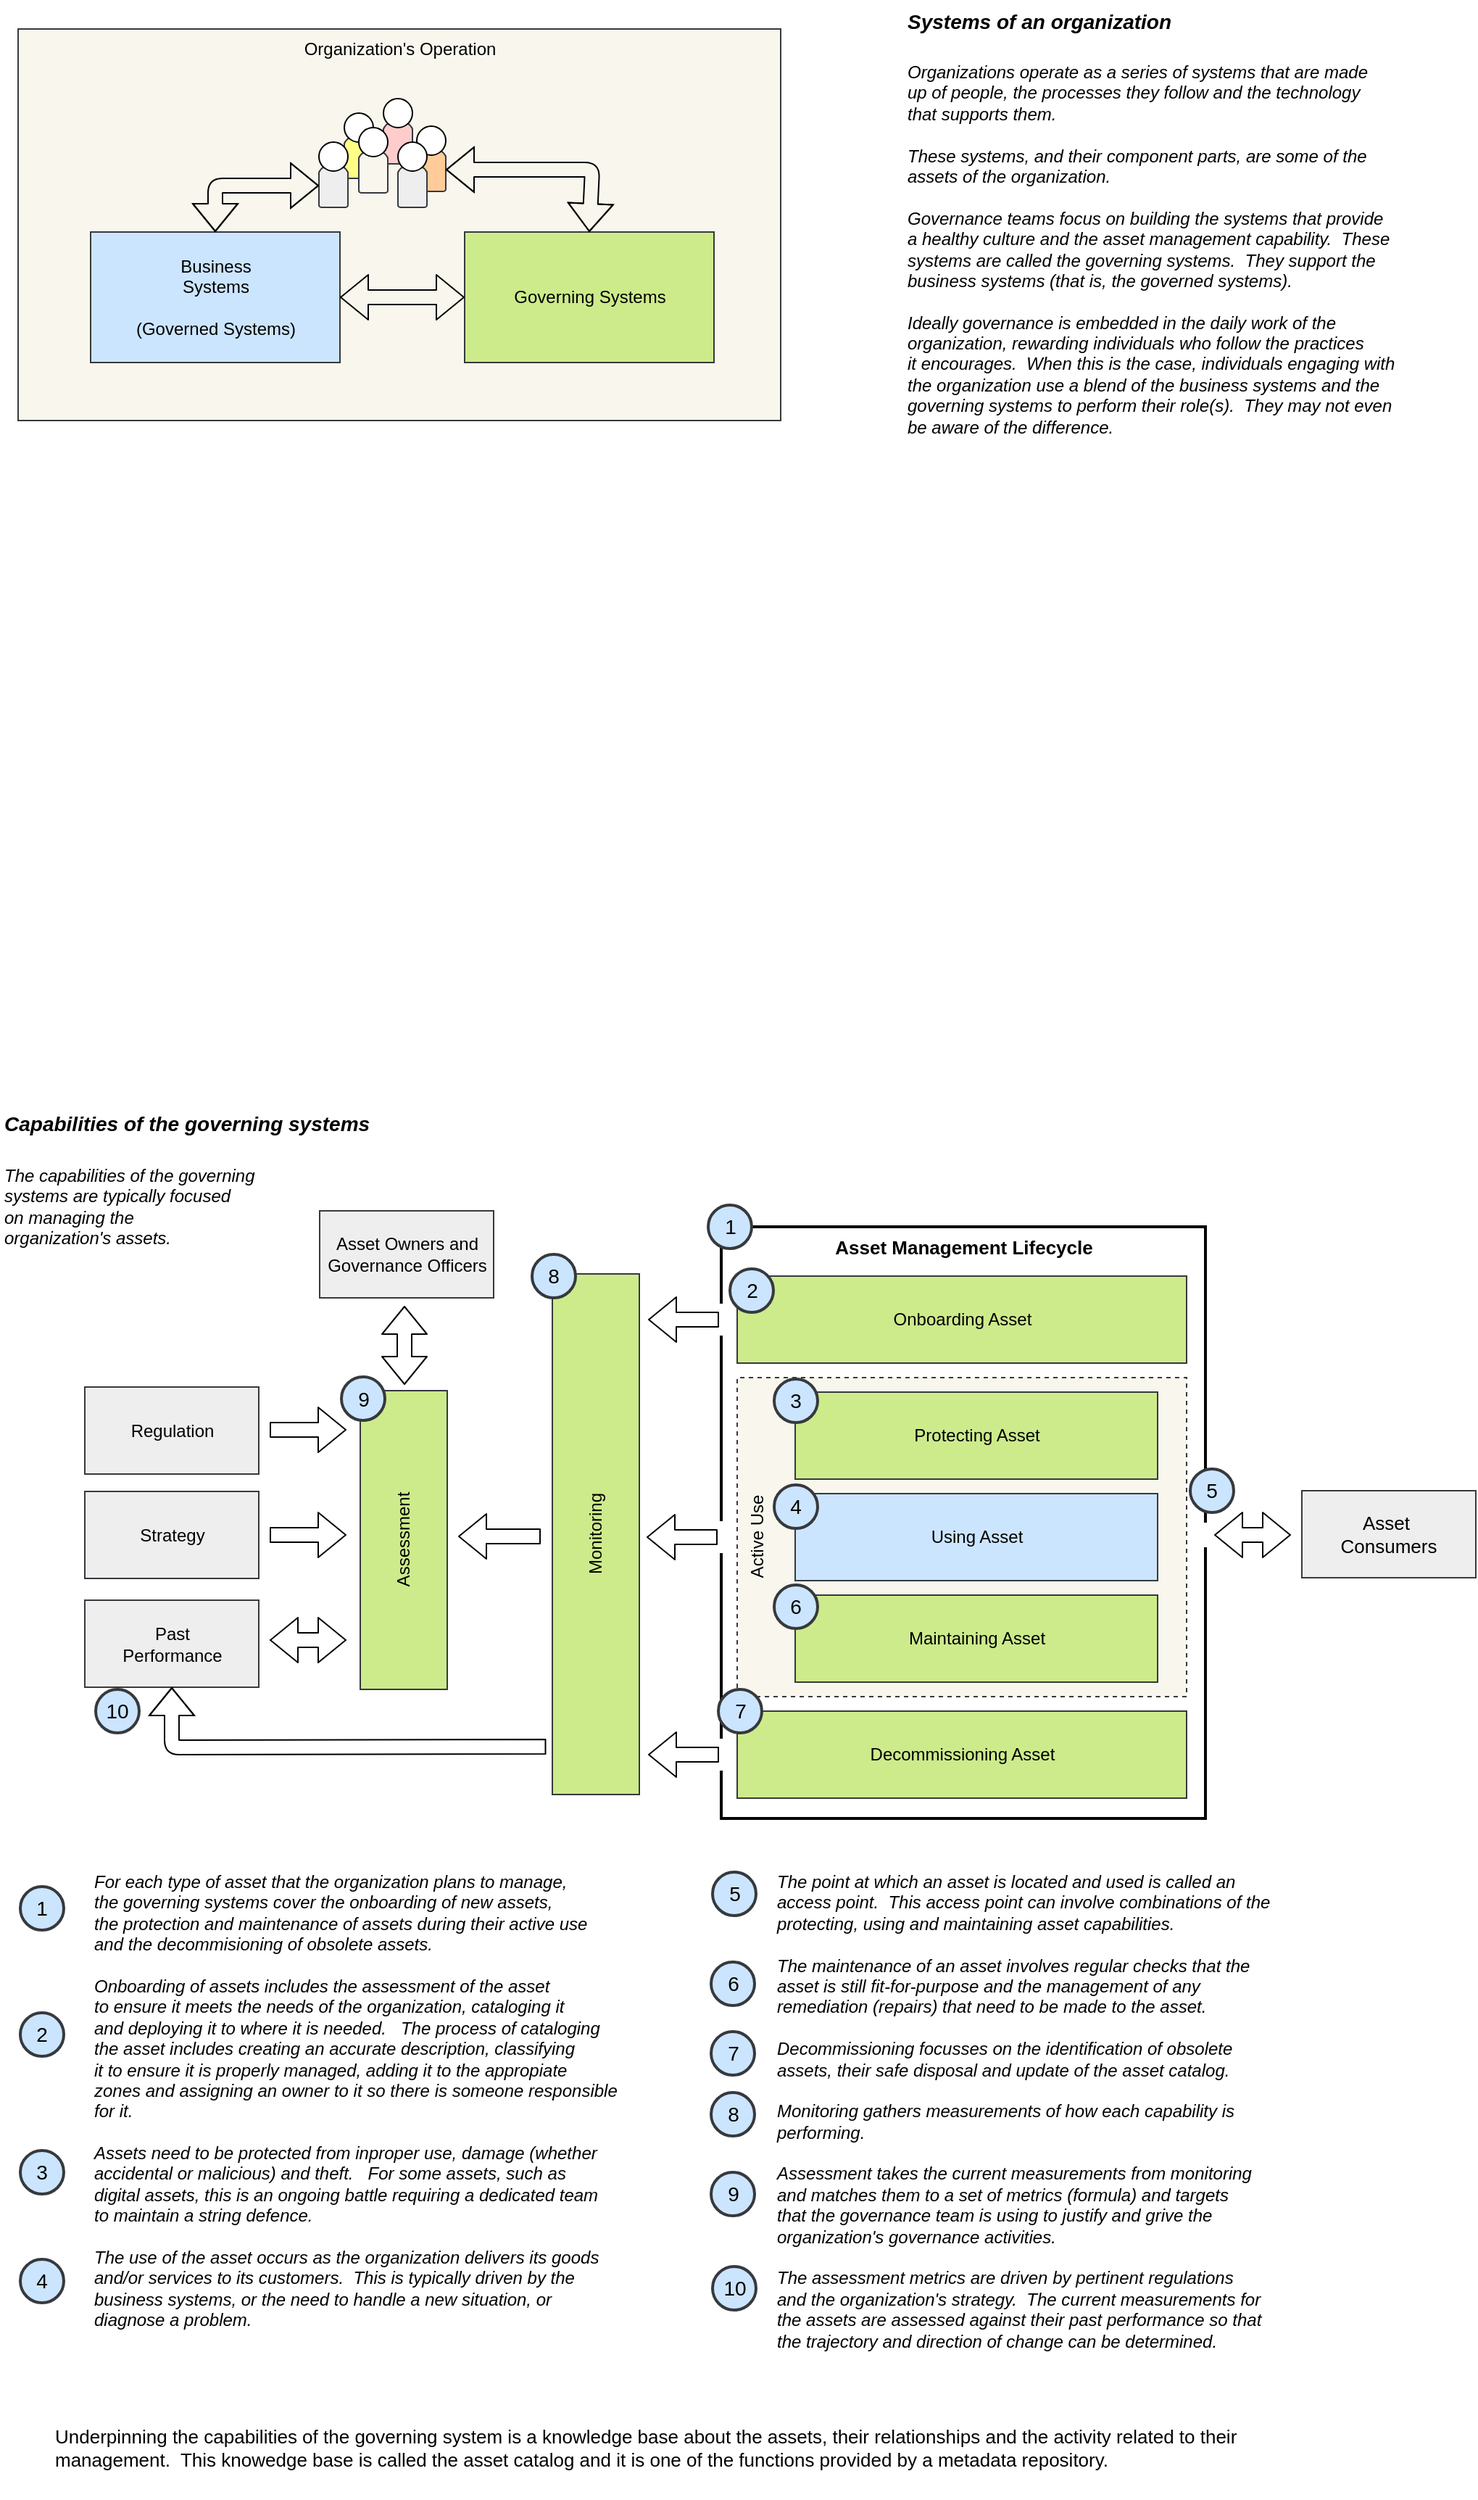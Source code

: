 <mxfile version="10.6.8" type="device"><diagram id="cwE5xwwOOSjMyfCHXkAS" name="Inside Governing Systems"><mxGraphModel dx="1078" dy="-1662" grid="1" gridSize="10" guides="1" tooltips="1" connect="1" arrows="1" fold="1" page="1" pageScale="1" pageWidth="1169" pageHeight="827" math="0" shadow="0"><root><mxCell id="0"/><mxCell id="1" parent="0"/><mxCell id="BjvAErjc32F0_yXWvWnv-163" value="" style="shape=flexArrow;endArrow=classic;startArrow=classic;html=1;strokeColor=#000000;fontSize=13;entryX=0.5;entryY=0;entryDx=0;entryDy=0;" parent="1" source="BjvAErjc32F0_yXWvWnv-166" target="BjvAErjc32F0_yXWvWnv-165" edge="1"><mxGeometry width="50" height="50" relative="1" as="geometry"><mxPoint x="192.5" y="4140.5" as="sourcePoint"/><mxPoint x="242.5" y="4090.5" as="targetPoint"/></mxGeometry></mxCell><mxCell id="BjvAErjc32F0_yXWvWnv-165" value="" style="rounded=0;whiteSpace=wrap;html=1;strokeColor=none;strokeWidth=1;fontSize=13;align=center;" parent="1" vertex="1"><mxGeometry x="356" y="3535" width="40" height="20" as="geometry"/></mxCell><mxCell id="BjvAErjc32F0_yXWvWnv-166" value="" style="rounded=0;whiteSpace=wrap;html=1;strokeColor=none;strokeWidth=1;fontSize=13;align=center;" parent="1" vertex="1"><mxGeometry x="356" y="3460.5" width="40" height="20" as="geometry"/></mxCell><mxCell id="BjvAErjc32F0_yXWvWnv-161" value="Asset Management Lifecycle" style="rounded=0;whiteSpace=wrap;html=1;strokeColor=#000000;strokeWidth=2;fontSize=13;align=center;verticalAlign=top;fontStyle=1" parent="1" vertex="1"><mxGeometry x="594.5" y="3426" width="334" height="408" as="geometry"/></mxCell><mxCell id="BjvAErjc32F0_yXWvWnv-126" value="Organization's Operation" style="rounded=0;whiteSpace=wrap;html=1;strokeColor=#36393d;strokeWidth=1;verticalAlign=top;fillColor=#f9f7ed;" parent="1" vertex="1"><mxGeometry x="109.5" y="2600" width="526" height="270" as="geometry"/></mxCell><mxCell id="BjvAErjc32F0_yXWvWnv-67" value="" style="strokeWidth=1;html=1;shape=mxgraph.flowchart.delay;whiteSpace=wrap;rotation=-90;fillColor=#ffcc99;strokeColor=#36393d;" parent="1" vertex="1"><mxGeometry x="379.5" y="2687" width="30" height="20" as="geometry"/></mxCell><mxCell id="BjvAErjc32F0_yXWvWnv-68" value="" style="ellipse;whiteSpace=wrap;html=1;aspect=fixed;strokeColor=#000000;" parent="1" vertex="1"><mxGeometry x="384.5" y="2667" width="20" height="20" as="geometry"/></mxCell><mxCell id="BjvAErjc32F0_yXWvWnv-63" value="" style="strokeWidth=1;html=1;shape=mxgraph.flowchart.delay;whiteSpace=wrap;rotation=-90;fillColor=#ffcccc;strokeColor=#36393d;" parent="1" vertex="1"><mxGeometry x="356.5" y="2668" width="30" height="20" as="geometry"/></mxCell><mxCell id="BjvAErjc32F0_yXWvWnv-64" value="" style="ellipse;whiteSpace=wrap;html=1;aspect=fixed;strokeColor=#000000;" parent="1" vertex="1"><mxGeometry x="361.5" y="2648" width="20" height="20" as="geometry"/></mxCell><mxCell id="BjvAErjc32F0_yXWvWnv-50" value="" style="rounded=0;whiteSpace=wrap;html=1;rotation=-90;strokeColor=none;" parent="1" vertex="1"><mxGeometry x="589.5" y="3482.5" width="22" height="15" as="geometry"/></mxCell><mxCell id="BjvAErjc32F0_yXWvWnv-51" value="" style="shape=flexArrow;endArrow=classic;html=1;entryX=0.5;entryY=1;entryDx=0;entryDy=0;exitX=0.5;exitY=0;exitDx=0;exitDy=0;strokeColor=#000000;" parent="1" source="BjvAErjc32F0_yXWvWnv-50" target="BjvAErjc32F0_yXWvWnv-52" edge="1"><mxGeometry width="50" height="50" relative="1" as="geometry"><mxPoint x="556.5" y="3371" as="sourcePoint"/><mxPoint x="613.5" y="3371" as="targetPoint"/></mxGeometry></mxCell><mxCell id="BjvAErjc32F0_yXWvWnv-52" value="" style="rounded=0;whiteSpace=wrap;html=1;rotation=-90;strokeColor=none;" parent="1" vertex="1"><mxGeometry x="525.5" y="3482.5" width="22" height="15" as="geometry"/></mxCell><mxCell id="BjvAErjc32F0_yXWvWnv-47" value="" style="rounded=0;whiteSpace=wrap;html=1;rotation=-90;strokeColor=none;" parent="1" vertex="1"><mxGeometry x="588.5" y="3632.5" width="22" height="15" as="geometry"/></mxCell><mxCell id="BjvAErjc32F0_yXWvWnv-48" value="" style="shape=flexArrow;endArrow=classic;html=1;entryX=0.5;entryY=1;entryDx=0;entryDy=0;exitX=0.5;exitY=0;exitDx=0;exitDy=0;strokeColor=#000000;" parent="1" source="BjvAErjc32F0_yXWvWnv-47" target="BjvAErjc32F0_yXWvWnv-49" edge="1"><mxGeometry width="50" height="50" relative="1" as="geometry"><mxPoint x="555.5" y="3521" as="sourcePoint"/><mxPoint x="612.5" y="3521" as="targetPoint"/></mxGeometry></mxCell><mxCell id="BjvAErjc32F0_yXWvWnv-49" value="" style="rounded=0;whiteSpace=wrap;html=1;rotation=-90;strokeColor=none;" parent="1" vertex="1"><mxGeometry x="524.5" y="3632.5" width="22" height="15" as="geometry"/></mxCell><mxCell id="BjvAErjc32F0_yXWvWnv-17" value="" style="rounded=0;whiteSpace=wrap;html=1;rotation=-90;strokeColor=none;" parent="1" vertex="1"><mxGeometry x="260.5" y="3632" width="290" height="15" as="geometry"/></mxCell><mxCell id="BjvAErjc32F0_yXWvWnv-18" value="" style="rounded=0;whiteSpace=wrap;html=1;rotation=-90;strokeColor=none;" parent="1" vertex="1"><mxGeometry x="332.5" y="3632" width="290" height="15" as="geometry"/></mxCell><mxCell id="BjvAErjc32F0_yXWvWnv-31" value="" style="rounded=0;whiteSpace=wrap;html=1;rotation=-90;strokeColor=none;" parent="1" vertex="1"><mxGeometry x="589.5" y="3782.5" width="22" height="15" as="geometry"/></mxCell><mxCell id="BjvAErjc32F0_yXWvWnv-32" value="" style="shape=flexArrow;endArrow=classic;html=1;entryX=0.5;entryY=1;entryDx=0;entryDy=0;exitX=0.5;exitY=0;exitDx=0;exitDy=0;strokeColor=#000000;" parent="1" source="BjvAErjc32F0_yXWvWnv-31" target="BjvAErjc32F0_yXWvWnv-33" edge="1"><mxGeometry width="50" height="50" relative="1" as="geometry"><mxPoint x="556.5" y="3671" as="sourcePoint"/><mxPoint x="613.5" y="3671" as="targetPoint"/></mxGeometry></mxCell><mxCell id="BjvAErjc32F0_yXWvWnv-33" value="" style="rounded=0;whiteSpace=wrap;html=1;rotation=-90;strokeColor=none;" parent="1" vertex="1"><mxGeometry x="525.5" y="3782.5" width="22" height="15" as="geometry"/></mxCell><mxCell id="BjvAErjc32F0_yXWvWnv-9" value="" style="rounded=0;whiteSpace=wrap;html=1;rotation=-90;strokeColor=none;" parent="1" vertex="1"><mxGeometry x="130.5" y="3631" width="290" height="15" as="geometry"/></mxCell><mxCell id="BjvAErjc32F0_yXWvWnv-1" value="Onboarding Asset" style="rounded=0;whiteSpace=wrap;html=1;fillColor=#cdeb8b;strokeColor=#36393d;" parent="1" vertex="1"><mxGeometry x="605.5" y="3460" width="310" height="60" as="geometry"/></mxCell><mxCell id="BjvAErjc32F0_yXWvWnv-2" value="Decommissioning Asset" style="rounded=0;whiteSpace=wrap;html=1;fillColor=#cdeb8b;strokeColor=#36393d;" parent="1" vertex="1"><mxGeometry x="605.5" y="3760" width="310" height="60" as="geometry"/></mxCell><mxCell id="BjvAErjc32F0_yXWvWnv-3" value="Active Use" style="rounded=0;whiteSpace=wrap;html=1;verticalAlign=top;dashed=1;rotation=-90;fillColor=#f9f7ed;strokeColor=#36393d;" parent="1" vertex="1"><mxGeometry x="650.5" y="3485" width="220" height="310" as="geometry"/></mxCell><mxCell id="BjvAErjc32F0_yXWvWnv-5" value="" style="shape=flexArrow;endArrow=classic;html=1;entryX=0.75;entryY=0;entryDx=0;entryDy=0;exitX=0.75;exitY=1;exitDx=0;exitDy=0;" parent="1" source="BjvAErjc32F0_yXWvWnv-9" target="BjvAErjc32F0_yXWvWnv-12" edge="1"><mxGeometry width="50" height="50" relative="1" as="geometry"><mxPoint x="348.5" y="3853.5" as="sourcePoint"/><mxPoint x="398.5" y="3803.5" as="targetPoint"/></mxGeometry></mxCell><mxCell id="BjvAErjc32F0_yXWvWnv-6" value="Regulation" style="rounded=0;whiteSpace=wrap;html=1;fillColor=#eeeeee;strokeColor=#36393d;" parent="1" vertex="1"><mxGeometry x="155.5" y="3536.5" width="120" height="60" as="geometry"/></mxCell><mxCell id="BjvAErjc32F0_yXWvWnv-7" value="Strategy" style="rounded=0;whiteSpace=wrap;html=1;fillColor=#eeeeee;strokeColor=#36393d;" parent="1" vertex="1"><mxGeometry x="155.5" y="3608.5" width="120" height="60" as="geometry"/></mxCell><mxCell id="BjvAErjc32F0_yXWvWnv-8" value="Past&lt;br&gt;Performance&lt;br&gt;" style="rounded=0;whiteSpace=wrap;html=1;fillColor=#eeeeee;strokeColor=#36393d;" parent="1" vertex="1"><mxGeometry x="155.5" y="3683.5" width="120" height="60" as="geometry"/></mxCell><mxCell id="BjvAErjc32F0_yXWvWnv-10" value="" style="shape=flexArrow;endArrow=classic;html=1;entryX=0.5;entryY=0;entryDx=0;entryDy=0;exitX=0.5;exitY=1;exitDx=0;exitDy=0;" parent="1" source="BjvAErjc32F0_yXWvWnv-9" target="BjvAErjc32F0_yXWvWnv-12" edge="1"><mxGeometry width="50" height="50" relative="1" as="geometry"><mxPoint x="301.5" y="3576.5" as="sourcePoint"/><mxPoint x="358.5" y="3576.5" as="targetPoint"/></mxGeometry></mxCell><mxCell id="BjvAErjc32F0_yXWvWnv-12" value="" style="rounded=0;whiteSpace=wrap;html=1;rotation=-90;strokeColor=none;" parent="1" vertex="1"><mxGeometry x="198.5" y="3631" width="290" height="15" as="geometry"/></mxCell><mxCell id="BjvAErjc32F0_yXWvWnv-4" value="Assessment" style="rounded=0;whiteSpace=wrap;html=1;rotation=-90;fillColor=#cdeb8b;strokeColor=#36393d;" parent="1" vertex="1"><mxGeometry x="272.5" y="3612" width="206" height="60" as="geometry"/></mxCell><mxCell id="BjvAErjc32F0_yXWvWnv-13" value="Using Asset" style="rounded=0;whiteSpace=wrap;html=1;strokeColor=#36393d;fillColor=#cce5ff;" parent="1" vertex="1"><mxGeometry x="645.5" y="3610" width="250" height="60" as="geometry"/></mxCell><mxCell id="BjvAErjc32F0_yXWvWnv-14" value="Maintaining Asset" style="rounded=0;whiteSpace=wrap;html=1;strokeColor=#36393d;fillColor=#cdeb8b;" parent="1" vertex="1"><mxGeometry x="645.5" y="3680" width="250" height="60" as="geometry"/></mxCell><mxCell id="BjvAErjc32F0_yXWvWnv-15" value="Protecting Asset" style="rounded=0;whiteSpace=wrap;html=1;strokeColor=#36393d;fillColor=#cdeb8b;" parent="1" vertex="1"><mxGeometry x="645.5" y="3540" width="250" height="60" as="geometry"/></mxCell><mxCell id="BjvAErjc32F0_yXWvWnv-16" value="Monitoring" style="rounded=0;whiteSpace=wrap;html=1;rotation=-90;fillColor=#cdeb8b;strokeColor=#36393d;" parent="1" vertex="1"><mxGeometry x="328.5" y="3608" width="359" height="60" as="geometry"/></mxCell><mxCell id="BjvAErjc32F0_yXWvWnv-37" value="" style="shape=flexArrow;endArrow=classic;html=1;entryX=0.5;entryY=1;entryDx=0;entryDy=0;exitX=0;exitY=0.25;exitDx=0;exitDy=0;" parent="1" source="BjvAErjc32F0_yXWvWnv-18" target="BjvAErjc32F0_yXWvWnv-8" edge="1"><mxGeometry width="50" height="50" relative="1" as="geometry"><mxPoint x="159.5" y="3890" as="sourcePoint"/><mxPoint x="209.5" y="3840" as="targetPoint"/><Array as="points"><mxPoint x="215.5" y="3785"/></Array></mxGeometry></mxCell><mxCell id="BjvAErjc32F0_yXWvWnv-38" value="Business&lt;br&gt;Systems&lt;br&gt;&lt;br&gt;(Governed Systems)&lt;br&gt;" style="rounded=0;whiteSpace=wrap;html=1;strokeColor=#36393d;fillColor=#cce5ff;" parent="1" vertex="1"><mxGeometry x="159.5" y="2740" width="172" height="90" as="geometry"/></mxCell><mxCell id="BjvAErjc32F0_yXWvWnv-39" value="Governing Systems&lt;br&gt;" style="rounded=0;whiteSpace=wrap;html=1;strokeColor=#36393d;fillColor=#cdeb8b;" parent="1" vertex="1"><mxGeometry x="417.5" y="2740" width="172" height="90" as="geometry"/></mxCell><mxCell id="BjvAErjc32F0_yXWvWnv-53" value="" style="shape=flexArrow;endArrow=classic;startArrow=classic;html=1;strokeColor=#000000;entryX=0.25;entryY=0;entryDx=0;entryDy=0;exitX=0.25;exitY=1;exitDx=0;exitDy=0;" parent="1" source="BjvAErjc32F0_yXWvWnv-9" target="BjvAErjc32F0_yXWvWnv-12" edge="1"><mxGeometry width="50" height="50" relative="1" as="geometry"><mxPoint x="159.5" y="3888" as="sourcePoint"/><mxPoint x="209.5" y="3838" as="targetPoint"/></mxGeometry></mxCell><mxCell id="BjvAErjc32F0_yXWvWnv-55" value="" style="shape=flexArrow;endArrow=classic;html=1;strokeColor=#000000;entryX=0.5;entryY=1;entryDx=0;entryDy=0;exitX=0.5;exitY=0;exitDx=0;exitDy=0;" parent="1" source="BjvAErjc32F0_yXWvWnv-18" target="BjvAErjc32F0_yXWvWnv-17" edge="1"><mxGeometry width="50" height="50" relative="1" as="geometry"><mxPoint x="159.5" y="3888" as="sourcePoint"/><mxPoint x="209.5" y="3838" as="targetPoint"/></mxGeometry></mxCell><mxCell id="BjvAErjc32F0_yXWvWnv-56" value="" style="shape=flexArrow;endArrow=classic;startArrow=classic;html=1;strokeColor=#000000;entryX=0;entryY=0.5;entryDx=0;entryDy=0;" parent="1" source="BjvAErjc32F0_yXWvWnv-38" target="BjvAErjc32F0_yXWvWnv-39" edge="1"><mxGeometry width="50" height="50" relative="1" as="geometry"><mxPoint x="-24.5" y="3440" as="sourcePoint"/><mxPoint x="405.5" y="2840" as="targetPoint"/></mxGeometry></mxCell><mxCell id="BjvAErjc32F0_yXWvWnv-58" value="" style="strokeWidth=1;html=1;shape=mxgraph.flowchart.delay;whiteSpace=wrap;rotation=-90;fillColor=#ffff88;strokeColor=#36393d;" parent="1" vertex="1"><mxGeometry x="329.5" y="2678" width="30" height="20" as="geometry"/></mxCell><mxCell id="BjvAErjc32F0_yXWvWnv-57" value="" style="ellipse;whiteSpace=wrap;html=1;aspect=fixed;strokeColor=#000000;" parent="1" vertex="1"><mxGeometry x="334.5" y="2658" width="20" height="20" as="geometry"/></mxCell><mxCell id="BjvAErjc32F0_yXWvWnv-59" value="" style="strokeWidth=1;html=1;shape=mxgraph.flowchart.delay;whiteSpace=wrap;rotation=-90;fillColor=#f9f7ed;strokeColor=#36393d;" parent="1" vertex="1"><mxGeometry x="339.5" y="2688" width="30" height="20" as="geometry"/></mxCell><mxCell id="BjvAErjc32F0_yXWvWnv-60" value="" style="ellipse;whiteSpace=wrap;html=1;aspect=fixed;strokeColor=#000000;" parent="1" vertex="1"><mxGeometry x="344.5" y="2668" width="20" height="20" as="geometry"/></mxCell><mxCell id="BjvAErjc32F0_yXWvWnv-61" value="" style="strokeWidth=1;html=1;shape=mxgraph.flowchart.delay;whiteSpace=wrap;rotation=-90;fillColor=#eeeeee;strokeColor=#36393d;" parent="1" vertex="1"><mxGeometry x="312" y="2698" width="30" height="20" as="geometry"/></mxCell><mxCell id="BjvAErjc32F0_yXWvWnv-62" value="" style="ellipse;whiteSpace=wrap;html=1;aspect=fixed;strokeColor=#000000;" parent="1" vertex="1"><mxGeometry x="317" y="2678" width="20" height="20" as="geometry"/></mxCell><mxCell id="BjvAErjc32F0_yXWvWnv-65" value="" style="strokeWidth=1;html=1;shape=mxgraph.flowchart.delay;whiteSpace=wrap;rotation=-90;fillColor=#eeeeee;strokeColor=#36393d;" parent="1" vertex="1"><mxGeometry x="366.5" y="2698" width="30" height="20" as="geometry"/></mxCell><mxCell id="BjvAErjc32F0_yXWvWnv-66" value="" style="ellipse;whiteSpace=wrap;html=1;aspect=fixed;strokeColor=#000000;" parent="1" vertex="1"><mxGeometry x="371.5" y="2678" width="20" height="20" as="geometry"/></mxCell><mxCell id="BjvAErjc32F0_yXWvWnv-69" value="" style="shape=flexArrow;endArrow=classic;startArrow=classic;html=1;strokeColor=#000000;entryX=0.5;entryY=0;entryDx=0;entryDy=0;entryPerimeter=0;exitX=0.5;exitY=0;exitDx=0;exitDy=0;" parent="1" source="BjvAErjc32F0_yXWvWnv-38" target="BjvAErjc32F0_yXWvWnv-61" edge="1"><mxGeometry width="50" height="50" relative="1" as="geometry"><mxPoint x="-24.5" y="3380" as="sourcePoint"/><mxPoint x="25.5" y="3330" as="targetPoint"/><Array as="points"><mxPoint x="245.5" y="2708"/></Array></mxGeometry></mxCell><mxCell id="BjvAErjc32F0_yXWvWnv-70" value="" style="shape=flexArrow;endArrow=classic;startArrow=classic;html=1;strokeColor=#000000;entryX=0.5;entryY=1;entryDx=0;entryDy=0;entryPerimeter=0;exitX=0.5;exitY=0;exitDx=0;exitDy=0;" parent="1" source="BjvAErjc32F0_yXWvWnv-39" target="BjvAErjc32F0_yXWvWnv-67" edge="1"><mxGeometry width="50" height="50" relative="1" as="geometry"><mxPoint x="255.5" y="2750" as="sourcePoint"/><mxPoint x="327.5" y="2718" as="targetPoint"/><Array as="points"><mxPoint x="505.5" y="2697"/></Array></mxGeometry></mxCell><mxCell id="BjvAErjc32F0_yXWvWnv-149" value="Systems of an organization" style="text;html=1;fontStyle=3;fontSize=14;" parent="1" vertex="1"><mxGeometry x="720.5" y="2580" width="193" height="30" as="geometry"/></mxCell><mxCell id="BjvAErjc32F0_yXWvWnv-150" value="Organizations operate as a series of systems that are made&lt;br&gt;up of people, the processes they follow and the technology&lt;br&gt;that supports them.&lt;br&gt;&lt;br&gt;These systems, and their component parts, are some of the&lt;br&gt;assets of the organization.&lt;br&gt;&lt;br&gt;Governance teams focus on building the systems that provide&lt;br&gt;a healthy culture and the asset management capability.&amp;nbsp; These&lt;br&gt;systems are called the governing systems.&amp;nbsp; They support the&lt;br&gt;business systems (that is, the governed systems).&lt;br&gt;&lt;br&gt;Ideally governance is embedded in the daily work of the&lt;br&gt;organization, rewarding individuals who follow the practices&lt;br&gt;it encourages.&amp;nbsp; When this is the case, individuals engaging with&lt;br&gt;the organization use a blend of the business systems and the&lt;br&gt;governing systems to perform their role(s).&amp;nbsp; They may not even&lt;br&gt;be aware of the difference.&lt;br&gt;" style="text;html=1;resizable=1;points=[];autosize=1;align=left;verticalAlign=top;spacingTop=-4;container=0;imageAspect=0;overflow=visible;fontStyle=2" parent="1" vertex="1"><mxGeometry x="720.5" y="2620" width="350" height="250" as="geometry"/></mxCell><mxCell id="BjvAErjc32F0_yXWvWnv-153" value="Capabilities of the governing systems" style="text;html=1;resizable=0;points=[];autosize=1;align=left;verticalAlign=top;spacingTop=-4;fontSize=14;fontStyle=3" parent="1" vertex="1"><mxGeometry x="97.5" y="3344" width="250" height="20" as="geometry"/></mxCell><mxCell id="BjvAErjc32F0_yXWvWnv-156" value="&lt;div style=&quot;text-align: center&quot;&gt;&lt;span&gt;1&lt;/span&gt;&lt;/div&gt;" style="ellipse;whiteSpace=wrap;html=1;aspect=fixed;strokeColor=#36393d;strokeWidth=2;fontSize=14;align=center;fillColor=#cce5ff;" parent="1" vertex="1"><mxGeometry x="585.5" y="3411" width="30" height="30" as="geometry"/></mxCell><mxCell id="BjvAErjc32F0_yXWvWnv-157" value="&lt;div style=&quot;text-align: center&quot;&gt;&lt;span&gt;2&lt;/span&gt;&lt;/div&gt;" style="ellipse;whiteSpace=wrap;html=1;aspect=fixed;strokeColor=#36393d;strokeWidth=2;fontSize=14;align=center;fillColor=#cce5ff;" parent="1" vertex="1"><mxGeometry x="600.5" y="3455" width="30" height="30" as="geometry"/></mxCell><mxCell id="BjvAErjc32F0_yXWvWnv-158" value="&lt;div style=&quot;text-align: center&quot;&gt;&lt;span&gt;3&lt;/span&gt;&lt;/div&gt;" style="ellipse;whiteSpace=wrap;html=1;aspect=fixed;strokeColor=#36393d;strokeWidth=2;fontSize=14;align=center;fillColor=#cce5ff;" parent="1" vertex="1"><mxGeometry x="631" y="3531" width="30" height="30" as="geometry"/></mxCell><mxCell id="BjvAErjc32F0_yXWvWnv-159" value="&lt;div style=&quot;text-align: center&quot;&gt;&lt;span&gt;4&lt;/span&gt;&lt;/div&gt;" style="ellipse;whiteSpace=wrap;html=1;aspect=fixed;strokeColor=#36393d;strokeWidth=2;fontSize=14;align=center;fillColor=#cce5ff;" parent="1" vertex="1"><mxGeometry x="631" y="3604" width="30" height="30" as="geometry"/></mxCell><mxCell id="BjvAErjc32F0_yXWvWnv-160" value="&lt;div style=&quot;text-align: center&quot;&gt;&lt;span&gt;5&lt;/span&gt;&lt;/div&gt;" style="ellipse;whiteSpace=wrap;html=1;aspect=fixed;strokeColor=#36393d;strokeWidth=2;fontSize=14;align=center;fillColor=#cce5ff;" parent="1" vertex="1"><mxGeometry x="918" y="3593" width="30" height="30" as="geometry"/></mxCell><mxCell id="BjvAErjc32F0_yXWvWnv-162" value="Asset Owners and Governance Officers" style="rounded=0;whiteSpace=wrap;html=1;fillColor=#eeeeee;strokeColor=#36393d;" parent="1" vertex="1"><mxGeometry x="317.5" y="3415" width="120" height="60" as="geometry"/></mxCell><mxCell id="BjvAErjc32F0_yXWvWnv-167" value="" style="rounded=0;whiteSpace=wrap;html=1;rotation=-90;strokeColor=none;" parent="1" vertex="1"><mxGeometry x="918.5" y="3631" width="17" height="15" as="geometry"/></mxCell><mxCell id="BjvAErjc32F0_yXWvWnv-168" value="" style="rounded=0;whiteSpace=wrap;html=1;rotation=-90;strokeColor=none;" parent="1" vertex="1"><mxGeometry x="986.5" y="3631" width="17" height="15" as="geometry"/></mxCell><mxCell id="BjvAErjc32F0_yXWvWnv-169" value="" style="shape=flexArrow;endArrow=classic;startArrow=classic;html=1;strokeColor=#000000;entryX=0.5;entryY=0;entryDx=0;entryDy=0;" parent="1" source="BjvAErjc32F0_yXWvWnv-167" target="BjvAErjc32F0_yXWvWnv-168" edge="1"><mxGeometry width="50" height="50" relative="1" as="geometry"><mxPoint x="811" y="4024.5" as="sourcePoint"/><mxPoint x="861" y="3974.5" as="targetPoint"/></mxGeometry></mxCell><mxCell id="BjvAErjc32F0_yXWvWnv-164" value="Asset&amp;nbsp;&lt;br&gt;Consumers&lt;br&gt;" style="rounded=0;whiteSpace=wrap;html=1;strokeColor=#36393d;strokeWidth=1;fontSize=13;align=center;spacing=2;fillColor=#eeeeee;" parent="1" vertex="1"><mxGeometry x="995" y="3608" width="120" height="60" as="geometry"/></mxCell><mxCell id="BjvAErjc32F0_yXWvWnv-170" value="The capabilities of the governing&lt;br&gt;systems are typically focused&lt;br&gt;on managing the&lt;br&gt;organization's assets.&lt;br&gt;" style="text;html=1;resizable=1;points=[];autosize=1;align=left;verticalAlign=top;spacingTop=-4;container=0;imageAspect=0;overflow=visible;fontStyle=2" parent="1" vertex="1"><mxGeometry x="97.5" y="3381" width="190" height="60" as="geometry"/></mxCell><mxCell id="BjvAErjc32F0_yXWvWnv-171" value="&lt;div style=&quot;text-align: center&quot;&gt;&lt;span&gt;1&lt;/span&gt;&lt;/div&gt;" style="ellipse;whiteSpace=wrap;html=1;aspect=fixed;strokeColor=#36393d;strokeWidth=2;fontSize=14;align=center;fillColor=#cce5ff;" parent="1" vertex="1"><mxGeometry x="111" y="3881" width="30" height="30" as="geometry"/></mxCell><mxCell id="BjvAErjc32F0_yXWvWnv-172" value="&lt;div style=&quot;text-align: center&quot;&gt;&lt;span&gt;2&lt;/span&gt;&lt;/div&gt;" style="ellipse;whiteSpace=wrap;html=1;aspect=fixed;strokeColor=#36393d;strokeWidth=2;fontSize=14;align=center;fillColor=#cce5ff;" parent="1" vertex="1"><mxGeometry x="111" y="3968" width="30" height="30" as="geometry"/></mxCell><mxCell id="BjvAErjc32F0_yXWvWnv-173" value="&lt;div style=&quot;text-align: center&quot;&gt;&lt;span&gt;3&lt;/span&gt;&lt;/div&gt;" style="ellipse;whiteSpace=wrap;html=1;aspect=fixed;strokeColor=#36393d;strokeWidth=2;fontSize=14;align=center;fillColor=#cce5ff;" parent="1" vertex="1"><mxGeometry x="111" y="4063" width="30" height="30" as="geometry"/></mxCell><mxCell id="BjvAErjc32F0_yXWvWnv-174" value="&lt;div style=&quot;text-align: center&quot;&gt;&lt;span&gt;4&lt;/span&gt;&lt;/div&gt;" style="ellipse;whiteSpace=wrap;html=1;aspect=fixed;strokeColor=#36393d;strokeWidth=2;fontSize=14;align=center;fillColor=#cce5ff;" parent="1" vertex="1"><mxGeometry x="111" y="4138" width="30" height="30" as="geometry"/></mxCell><mxCell id="BjvAErjc32F0_yXWvWnv-175" value="&lt;div style=&quot;text-align: center&quot;&gt;&lt;span&gt;5&lt;/span&gt;&lt;/div&gt;" style="ellipse;whiteSpace=wrap;html=1;aspect=fixed;strokeColor=#36393d;strokeWidth=2;fontSize=14;align=center;fillColor=#cce5ff;" parent="1" vertex="1"><mxGeometry x="588.5" y="3871" width="30" height="30" as="geometry"/></mxCell><mxCell id="BjvAErjc32F0_yXWvWnv-176" value="&lt;div style=&quot;text-align: center&quot;&gt;&lt;span&gt;6&lt;/span&gt;&lt;/div&gt;" style="ellipse;whiteSpace=wrap;html=1;aspect=fixed;strokeColor=#36393d;strokeWidth=2;fontSize=14;align=center;fillColor=#cce5ff;" parent="1" vertex="1"><mxGeometry x="587.5" y="3933" width="30" height="30" as="geometry"/></mxCell><mxCell id="BjvAErjc32F0_yXWvWnv-177" value="&lt;div style=&quot;text-align: center&quot;&gt;&lt;span&gt;7&lt;/span&gt;&lt;/div&gt;" style="ellipse;whiteSpace=wrap;html=1;aspect=fixed;strokeColor=#36393d;strokeWidth=2;fontSize=14;align=center;fillColor=#cce5ff;" parent="1" vertex="1"><mxGeometry x="587.5" y="3981" width="30" height="30" as="geometry"/></mxCell><mxCell id="BjvAErjc32F0_yXWvWnv-178" value="&lt;div style=&quot;text-align: center&quot;&gt;&lt;span&gt;8&lt;/span&gt;&lt;/div&gt;" style="ellipse;whiteSpace=wrap;html=1;aspect=fixed;strokeColor=#36393d;strokeWidth=2;fontSize=14;align=center;fillColor=#cce5ff;" parent="1" vertex="1"><mxGeometry x="587.5" y="4023" width="30" height="30" as="geometry"/></mxCell><mxCell id="BjvAErjc32F0_yXWvWnv-179" value="&lt;div style=&quot;text-align: center&quot;&gt;&lt;span&gt;9&lt;/span&gt;&lt;/div&gt;" style="ellipse;whiteSpace=wrap;html=1;aspect=fixed;strokeColor=#36393d;strokeWidth=2;fontSize=14;align=center;fillColor=#cce5ff;" parent="1" vertex="1"><mxGeometry x="587.5" y="4078" width="30" height="30" as="geometry"/></mxCell><mxCell id="BjvAErjc32F0_yXWvWnv-181" value="&lt;div style=&quot;text-align: center&quot;&gt;&lt;span&gt;9&lt;/span&gt;&lt;/div&gt;" style="ellipse;whiteSpace=wrap;html=1;aspect=fixed;strokeColor=#36393d;strokeWidth=2;fontSize=14;align=center;fillColor=#cce5ff;" parent="1" vertex="1"><mxGeometry x="332.5" y="3529.5" width="30" height="30" as="geometry"/></mxCell><mxCell id="BjvAErjc32F0_yXWvWnv-180" value="&lt;div style=&quot;text-align: center&quot;&gt;&lt;span&gt;10&lt;/span&gt;&lt;/div&gt;" style="ellipse;whiteSpace=wrap;html=1;aspect=fixed;strokeColor=#36393d;strokeWidth=2;fontSize=14;align=center;fillColor=#cce5ff;" parent="1" vertex="1"><mxGeometry x="163" y="3745" width="30" height="30" as="geometry"/></mxCell><mxCell id="BjvAErjc32F0_yXWvWnv-184" value="&lt;div style=&quot;text-align: center&quot;&gt;&lt;span&gt;10&lt;/span&gt;&lt;/div&gt;" style="ellipse;whiteSpace=wrap;html=1;aspect=fixed;strokeColor=#36393d;strokeWidth=2;fontSize=14;align=center;fillColor=#cce5ff;" parent="1" vertex="1"><mxGeometry x="588.5" y="4143" width="30" height="30" as="geometry"/></mxCell><mxCell id="BjvAErjc32F0_yXWvWnv-185" value="&lt;div style=&quot;text-align: center&quot;&gt;&lt;span&gt;8&lt;/span&gt;&lt;/div&gt;" style="ellipse;whiteSpace=wrap;html=1;aspect=fixed;strokeColor=#36393d;strokeWidth=2;fontSize=14;align=center;fillColor=#cce5ff;" parent="1" vertex="1"><mxGeometry x="464" y="3445" width="30" height="30" as="geometry"/></mxCell><mxCell id="BjvAErjc32F0_yXWvWnv-186" value="&lt;div style=&quot;text-align: center&quot;&gt;&lt;span&gt;7&lt;/span&gt;&lt;/div&gt;" style="ellipse;whiteSpace=wrap;html=1;aspect=fixed;strokeColor=#36393d;strokeWidth=2;fontSize=14;align=center;fillColor=#cce5ff;" parent="1" vertex="1"><mxGeometry x="592.5" y="3745" width="30" height="30" as="geometry"/></mxCell><mxCell id="BjvAErjc32F0_yXWvWnv-187" value="&lt;div style=&quot;text-align: center&quot;&gt;&lt;span&gt;6&lt;/span&gt;&lt;/div&gt;" style="ellipse;whiteSpace=wrap;html=1;aspect=fixed;strokeColor=#36393d;strokeWidth=2;fontSize=14;align=center;fillColor=#cce5ff;" parent="1" vertex="1"><mxGeometry x="631" y="3673" width="30" height="30" as="geometry"/></mxCell><mxCell id="BjvAErjc32F0_yXWvWnv-206" value="Underpinning the capabilities of the governing system is a knowledge base about the assets, their relationships and the activity related to their&lt;br&gt;management.&amp;nbsp; This knowedge base is called the asset catalog and it is one of the functions provided by a metadata repository.&amp;nbsp;" style="text;html=1;resizable=0;points=[];autosize=1;align=left;verticalAlign=top;spacingTop=-4;fontSize=13;" parent="1" vertex="1"><mxGeometry x="132.5" y="4250" width="830" height="30" as="geometry"/></mxCell><mxCell id="bpGermb8D_5wvLnbOaV--1" value="For each type of asset that the organization plans to manage,&lt;br&gt;the governing systems cover the onboarding of new assets,&lt;br&gt;the protection and maintenance of assets during their active use&lt;br&gt;and the decommisioning of obsolete assets.&lt;br&gt;&lt;br&gt;Onboarding of assets includes the assessment of the asset&lt;br&gt;to ensure it meets the needs of the organization, cataloging it&lt;br&gt;and deploying it to where it is needed.&amp;nbsp; &amp;nbsp;The process of cataloging&lt;br&gt;the asset includes creating an accurate description, classifying&lt;br&gt;it to ensure it is properly managed, adding it to the appropiate&lt;br&gt;zones and assigning an owner to it so there is someone responsible&lt;br&gt;for it.&lt;br&gt;&lt;br&gt;Assets need to be protected from inproper use, damage (whether&lt;br&gt;accidental or malicious) and theft.&amp;nbsp; &amp;nbsp;For some assets, such as&lt;br&gt;digital assets, this is an ongoing battle requiring a dedicated team&lt;br&gt;to maintain a string defence.&lt;br&gt;&lt;br&gt;The use of the asset occurs as the organization delivers its goods&lt;br&gt;and/or services to its customers.&amp;nbsp; This is typically driven by the&lt;br&gt;business systems, or the need to handle a new situation, or&amp;nbsp;&lt;br&gt;diagnose a problem.&lt;br&gt;&lt;br&gt;&lt;br&gt;&lt;br&gt;&lt;br&gt;&lt;br&gt;&lt;br&gt;&lt;br&gt;&lt;br&gt;" style="text;html=1;resizable=1;points=[];autosize=1;align=left;verticalAlign=top;spacingTop=-4;container=0;imageAspect=0;overflow=visible;fontStyle=2;resizeHeight=1;resizeWidth=1;" vertex="1" parent="1"><mxGeometry x="160" y="3868" width="380" height="322" as="geometry"/></mxCell><mxCell id="bpGermb8D_5wvLnbOaV--2" value="The point at which an asset is located and used is called an&lt;br&gt;access point.&amp;nbsp; This access point can involve combinations of the&lt;br&gt;protecting, using and maintaining asset capabilities.&lt;br&gt;&lt;br&gt;The maintenance of an asset involves regular checks that the&lt;br&gt;asset is still fit-for-purpose and the management of any&lt;br&gt;remediation (repairs) that need to be made to the asset.&lt;br&gt;&lt;br&gt;Decommissioning focusses on the identification of obsolete&lt;br&gt;assets, their safe disposal and update of the asset catalog.&lt;br&gt;&lt;br&gt;Monitoring gathers measurements of how each capability is&lt;br&gt;performing.&lt;br&gt;&lt;br&gt;Assessment takes the current measurements from monitoring&lt;br&gt;and matches them to a set of metrics (formula) and targets&lt;br&gt;that the governance team is using to justify and grive the&lt;br&gt;organization's governance activities.&lt;br&gt;&lt;br&gt;The assessment metrics are driven by pertinent regulations&lt;br&gt;and the organization's strategy.&amp;nbsp; The current measurements for&lt;br&gt;the assets are assessed against their past performance so that&lt;br&gt;the trajectory and direction of change can be determined.&lt;br&gt;" style="text;html=1;resizable=1;points=[];autosize=1;align=left;verticalAlign=top;spacingTop=-4;container=0;imageAspect=0;overflow=visible;fontStyle=2;resizeWidth=1;resizeHeight=1;" vertex="1" parent="1"><mxGeometry x="631" y="3868" width="360" height="332" as="geometry"/></mxCell></root></mxGraphModel></diagram></mxfile>